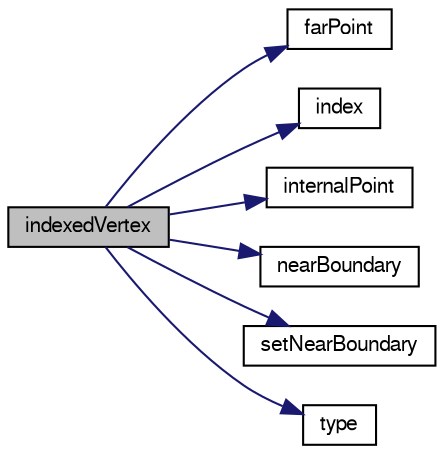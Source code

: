 digraph "indexedVertex"
{
  bgcolor="transparent";
  edge [fontname="FreeSans",fontsize="10",labelfontname="FreeSans",labelfontsize="10"];
  node [fontname="FreeSans",fontsize="10",shape=record];
  rankdir="LR";
  Node29 [label="indexedVertex",height=0.2,width=0.4,color="black", fillcolor="grey75", style="filled", fontcolor="black"];
  Node29 -> Node30 [color="midnightblue",fontsize="10",style="solid",fontname="FreeSans"];
  Node30 [label="farPoint",height=0.2,width=0.4,color="black",URL="$a31474.html#a6810c18800d8e7811ac4625b154c8941",tooltip="Is point a far-point. "];
  Node29 -> Node31 [color="midnightblue",fontsize="10",style="solid",fontname="FreeSans"];
  Node31 [label="index",height=0.2,width=0.4,color="black",URL="$a31474.html#a89fe7f275fb7d23cd8d143184ae5721b"];
  Node29 -> Node32 [color="midnightblue",fontsize="10",style="solid",fontname="FreeSans"];
  Node32 [label="internalPoint",height=0.2,width=0.4,color="black",URL="$a31474.html#abaab9733e915382c34b89c9b3b764b48",tooltip="Is point internal, i.e. not on boundary. "];
  Node29 -> Node33 [color="midnightblue",fontsize="10",style="solid",fontname="FreeSans"];
  Node33 [label="nearBoundary",height=0.2,width=0.4,color="black",URL="$a31474.html#a5672d7ff1ab911ab8ae4dd0849e1d517",tooltip="Is point internal and near the boundary. "];
  Node29 -> Node34 [color="midnightblue",fontsize="10",style="solid",fontname="FreeSans"];
  Node34 [label="setNearBoundary",height=0.2,width=0.4,color="black",URL="$a31474.html#a5eb3b5eb33308e04616f81d04adc60b4",tooltip="Set the point to be near the boundary. "];
  Node29 -> Node35 [color="midnightblue",fontsize="10",style="solid",fontname="FreeSans"];
  Node35 [label="type",height=0.2,width=0.4,color="black",URL="$a31474.html#a0b81c16a9a4584b326d6014d0068b1ee"];
}
